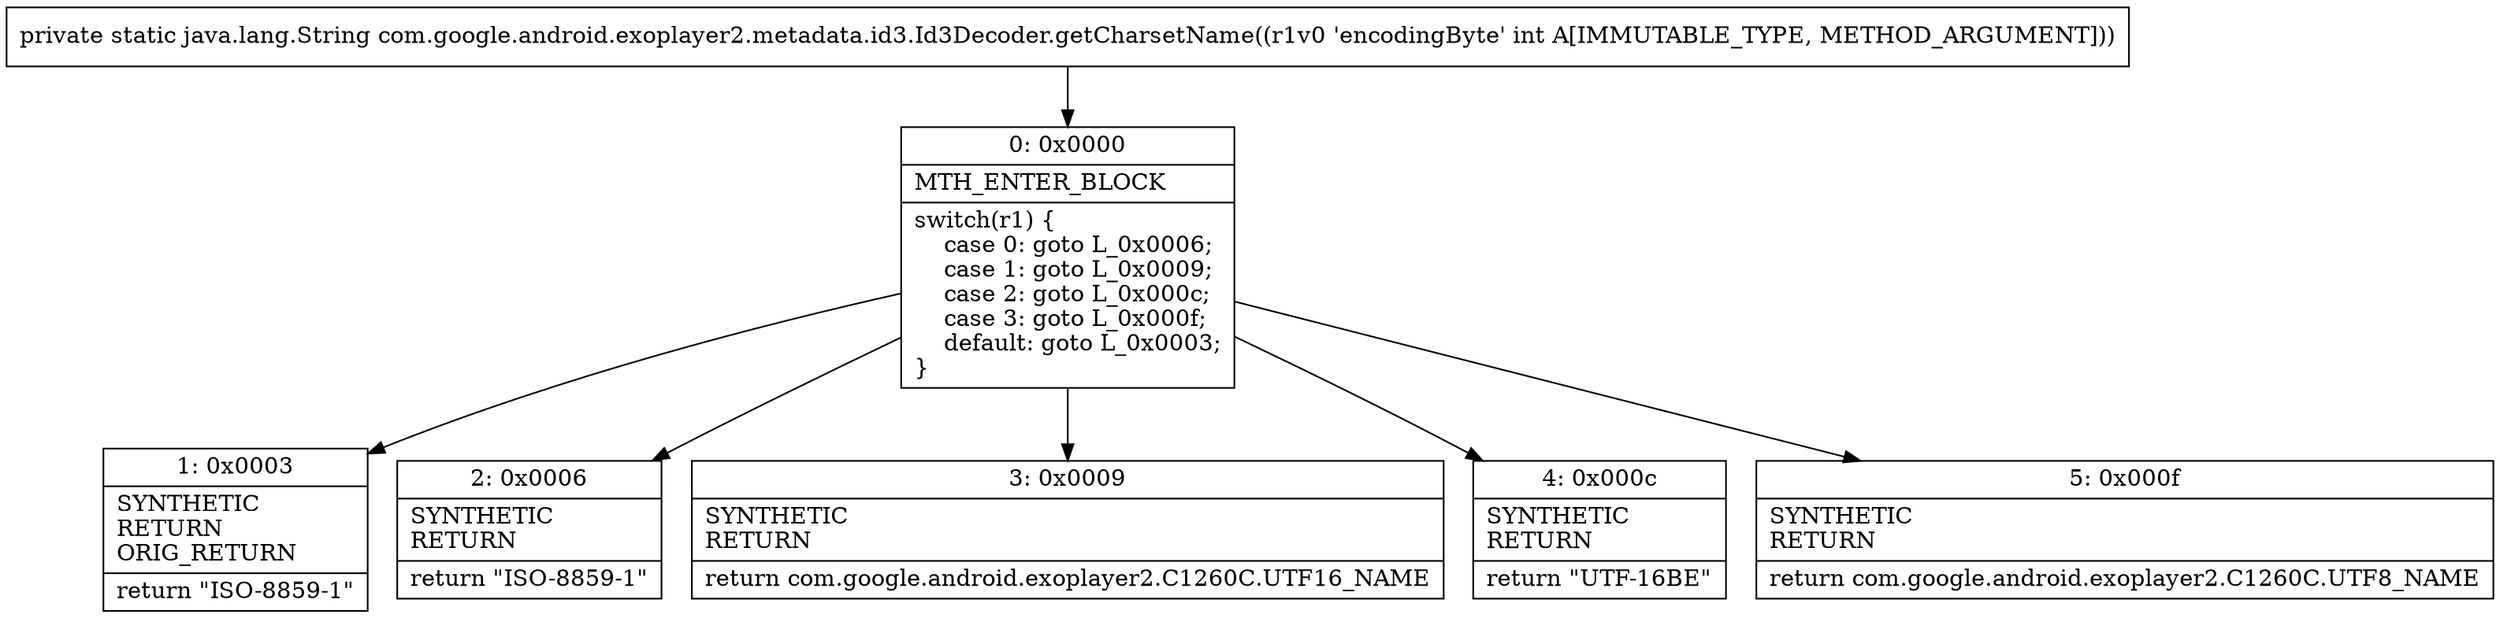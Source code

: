 digraph "CFG forcom.google.android.exoplayer2.metadata.id3.Id3Decoder.getCharsetName(I)Ljava\/lang\/String;" {
Node_0 [shape=record,label="{0\:\ 0x0000|MTH_ENTER_BLOCK\l|switch(r1) \{\l    case 0: goto L_0x0006;\l    case 1: goto L_0x0009;\l    case 2: goto L_0x000c;\l    case 3: goto L_0x000f;\l    default: goto L_0x0003;\l\}\l}"];
Node_1 [shape=record,label="{1\:\ 0x0003|SYNTHETIC\lRETURN\lORIG_RETURN\l|return \"ISO\-8859\-1\"\l}"];
Node_2 [shape=record,label="{2\:\ 0x0006|SYNTHETIC\lRETURN\l|return \"ISO\-8859\-1\"\l}"];
Node_3 [shape=record,label="{3\:\ 0x0009|SYNTHETIC\lRETURN\l|return com.google.android.exoplayer2.C1260C.UTF16_NAME\l}"];
Node_4 [shape=record,label="{4\:\ 0x000c|SYNTHETIC\lRETURN\l|return \"UTF\-16BE\"\l}"];
Node_5 [shape=record,label="{5\:\ 0x000f|SYNTHETIC\lRETURN\l|return com.google.android.exoplayer2.C1260C.UTF8_NAME\l}"];
MethodNode[shape=record,label="{private static java.lang.String com.google.android.exoplayer2.metadata.id3.Id3Decoder.getCharsetName((r1v0 'encodingByte' int A[IMMUTABLE_TYPE, METHOD_ARGUMENT])) }"];
MethodNode -> Node_0;
Node_0 -> Node_1;
Node_0 -> Node_2;
Node_0 -> Node_3;
Node_0 -> Node_4;
Node_0 -> Node_5;
}


